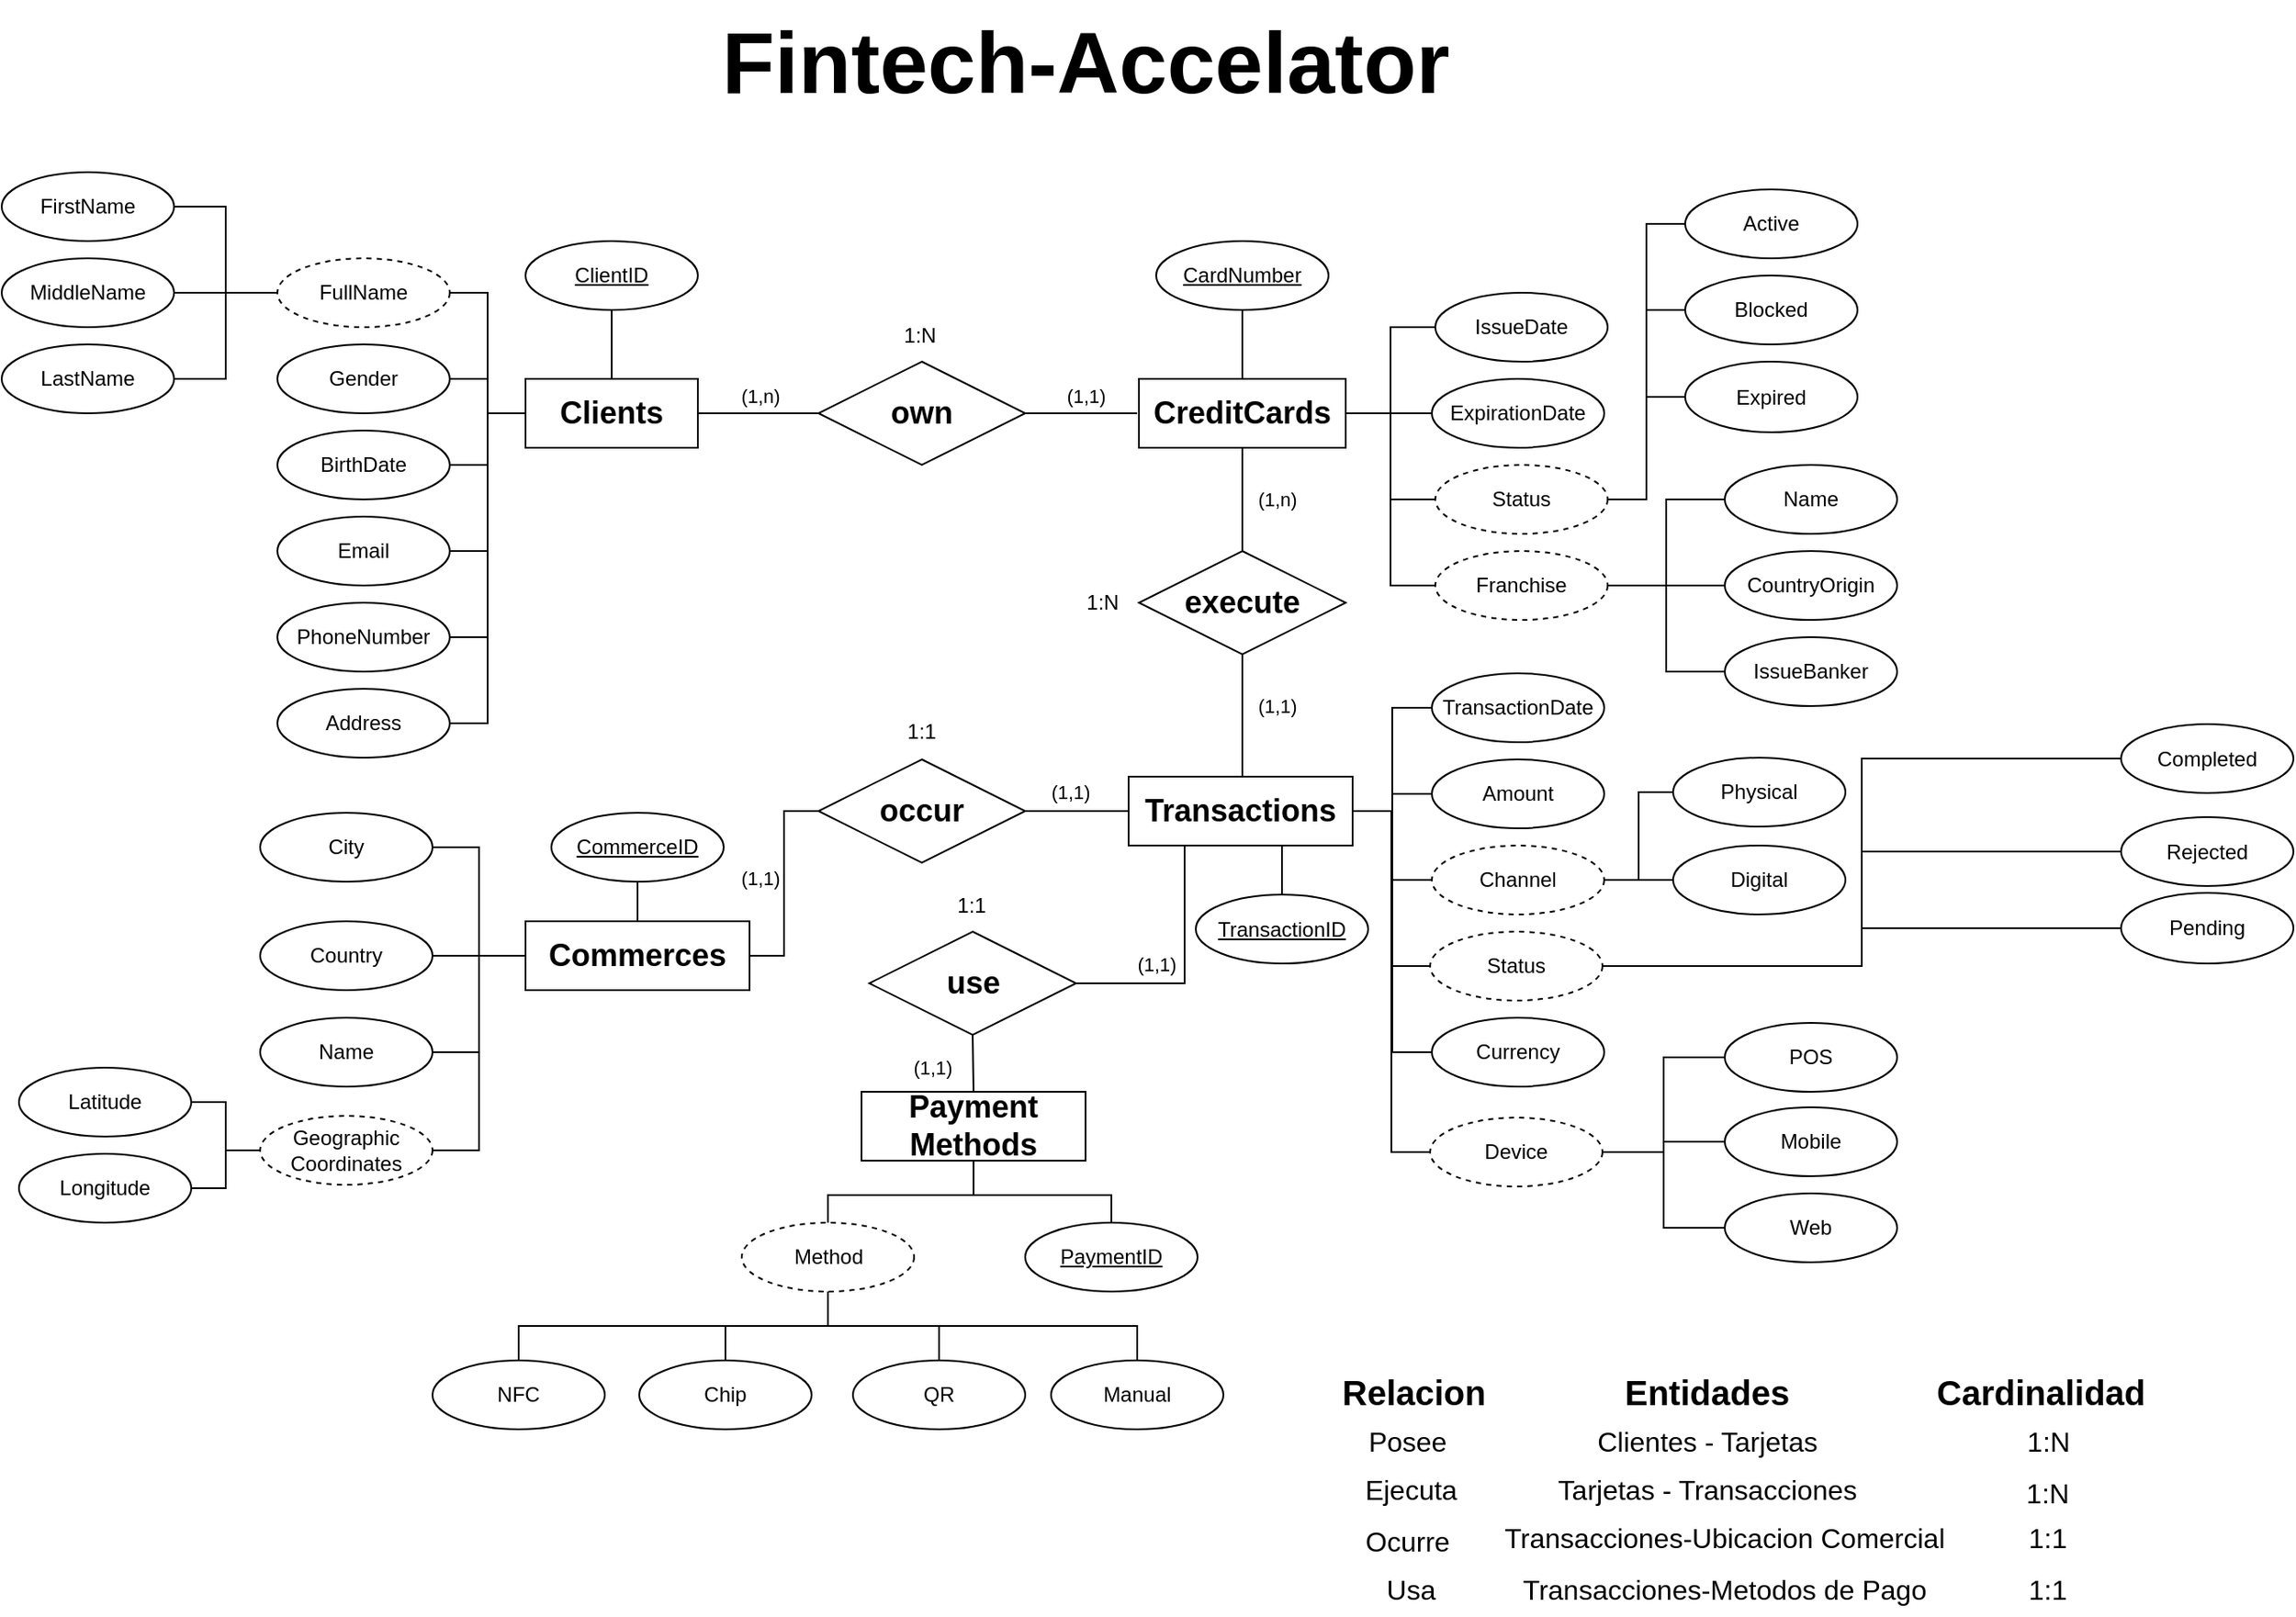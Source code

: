 <mxfile version="26.2.15">
  <diagram name="Página-1" id="PIsyezVlNaZuHYDN3TQV">
    <mxGraphModel dx="2722" dy="1169" grid="1" gridSize="10" guides="1" tooltips="1" connect="1" arrows="1" fold="1" page="1" pageScale="1" pageWidth="827" pageHeight="1169" math="0" shadow="0">
      <root>
        <mxCell id="0" />
        <mxCell id="1" parent="0" />
        <mxCell id="iDLEmhh5DwudkpEqz39t-2" style="edgeStyle=orthogonalEdgeStyle;rounded=0;orthogonalLoop=1;jettySize=auto;html=1;exitX=0;exitY=0.5;exitDx=0;exitDy=0;entryX=1;entryY=0.5;entryDx=0;entryDy=0;endArrow=none;startFill=0;" edge="1" parent="1" source="iDLEmhh5DwudkpEqz39t-1" target="iDLEmhh5DwudkpEqz39t-3">
          <mxGeometry relative="1" as="geometry">
            <mxPoint x="490" y="190" as="targetPoint" />
          </mxGeometry>
        </mxCell>
        <mxCell id="iDLEmhh5DwudkpEqz39t-13" style="edgeStyle=orthogonalEdgeStyle;rounded=0;orthogonalLoop=1;jettySize=auto;html=1;exitX=0;exitY=0.5;exitDx=0;exitDy=0;entryX=1;entryY=0.5;entryDx=0;entryDy=0;endArrow=none;startFill=0;" edge="1" parent="1" source="iDLEmhh5DwudkpEqz39t-1" target="iDLEmhh5DwudkpEqz39t-12">
          <mxGeometry relative="1" as="geometry" />
        </mxCell>
        <mxCell id="iDLEmhh5DwudkpEqz39t-16" style="edgeStyle=orthogonalEdgeStyle;rounded=0;orthogonalLoop=1;jettySize=auto;html=1;entryX=1;entryY=0.5;entryDx=0;entryDy=0;endArrow=none;startFill=0;" edge="1" parent="1" source="iDLEmhh5DwudkpEqz39t-1" target="iDLEmhh5DwudkpEqz39t-15">
          <mxGeometry relative="1" as="geometry" />
        </mxCell>
        <mxCell id="iDLEmhh5DwudkpEqz39t-19" style="edgeStyle=orthogonalEdgeStyle;rounded=0;orthogonalLoop=1;jettySize=auto;html=1;entryX=1;entryY=0.5;entryDx=0;entryDy=0;endArrow=none;startFill=0;" edge="1" parent="1" source="iDLEmhh5DwudkpEqz39t-1" target="iDLEmhh5DwudkpEqz39t-17">
          <mxGeometry relative="1" as="geometry" />
        </mxCell>
        <mxCell id="iDLEmhh5DwudkpEqz39t-20" style="edgeStyle=orthogonalEdgeStyle;rounded=0;orthogonalLoop=1;jettySize=auto;html=1;entryX=1;entryY=0.5;entryDx=0;entryDy=0;endArrow=none;startFill=0;" edge="1" parent="1" source="iDLEmhh5DwudkpEqz39t-1" target="iDLEmhh5DwudkpEqz39t-18">
          <mxGeometry relative="1" as="geometry" />
        </mxCell>
        <mxCell id="iDLEmhh5DwudkpEqz39t-22" style="edgeStyle=orthogonalEdgeStyle;rounded=0;orthogonalLoop=1;jettySize=auto;html=1;entryX=1;entryY=0.5;entryDx=0;entryDy=0;endArrow=none;startFill=0;" edge="1" parent="1" source="iDLEmhh5DwudkpEqz39t-1" target="iDLEmhh5DwudkpEqz39t-21">
          <mxGeometry relative="1" as="geometry" />
        </mxCell>
        <mxCell id="iDLEmhh5DwudkpEqz39t-26" style="edgeStyle=orthogonalEdgeStyle;rounded=0;orthogonalLoop=1;jettySize=auto;html=1;exitX=0.5;exitY=0;exitDx=0;exitDy=0;entryX=0.5;entryY=1;entryDx=0;entryDy=0;endArrow=none;startFill=0;" edge="1" parent="1" source="iDLEmhh5DwudkpEqz39t-1" target="iDLEmhh5DwudkpEqz39t-27">
          <mxGeometry relative="1" as="geometry">
            <mxPoint x="194" y="200" as="targetPoint" />
          </mxGeometry>
        </mxCell>
        <mxCell id="iDLEmhh5DwudkpEqz39t-126" value="(1,n)" style="edgeStyle=orthogonalEdgeStyle;rounded=0;orthogonalLoop=1;jettySize=auto;html=1;exitX=1;exitY=0.5;exitDx=0;exitDy=0;entryX=0;entryY=0.5;entryDx=0;entryDy=0;endArrow=none;startFill=0;" edge="1" parent="1" source="iDLEmhh5DwudkpEqz39t-1" target="iDLEmhh5DwudkpEqz39t-116">
          <mxGeometry x="0.025" y="10" relative="1" as="geometry">
            <mxPoint as="offset" />
          </mxGeometry>
        </mxCell>
        <mxCell id="iDLEmhh5DwudkpEqz39t-1" value="&lt;b&gt;&lt;font style=&quot;font-size: 18px;&quot;&gt;Clients&lt;/font&gt;&lt;/b&gt;" style="rounded=0;whiteSpace=wrap;html=1;" vertex="1" parent="1">
          <mxGeometry x="144" y="240" width="100" height="40" as="geometry" />
        </mxCell>
        <mxCell id="iDLEmhh5DwudkpEqz39t-4" style="edgeStyle=orthogonalEdgeStyle;rounded=0;orthogonalLoop=1;jettySize=auto;html=1;exitX=0;exitY=0.5;exitDx=0;exitDy=0;entryX=1;entryY=0.5;entryDx=0;entryDy=0;endArrow=none;startFill=0;" edge="1" parent="1" source="iDLEmhh5DwudkpEqz39t-3" target="iDLEmhh5DwudkpEqz39t-5">
          <mxGeometry relative="1" as="geometry">
            <mxPoint x="-30" y="130" as="targetPoint" />
          </mxGeometry>
        </mxCell>
        <mxCell id="iDLEmhh5DwudkpEqz39t-10" style="edgeStyle=orthogonalEdgeStyle;rounded=0;orthogonalLoop=1;jettySize=auto;html=1;entryX=1;entryY=0.5;entryDx=0;entryDy=0;endArrow=none;startFill=0;" edge="1" parent="1" source="iDLEmhh5DwudkpEqz39t-3" target="iDLEmhh5DwudkpEqz39t-6">
          <mxGeometry relative="1" as="geometry" />
        </mxCell>
        <mxCell id="iDLEmhh5DwudkpEqz39t-11" style="edgeStyle=orthogonalEdgeStyle;rounded=0;orthogonalLoop=1;jettySize=auto;html=1;entryX=1;entryY=0.5;entryDx=0;entryDy=0;endArrow=none;startFill=0;" edge="1" parent="1" source="iDLEmhh5DwudkpEqz39t-3" target="iDLEmhh5DwudkpEqz39t-7">
          <mxGeometry relative="1" as="geometry" />
        </mxCell>
        <mxCell id="iDLEmhh5DwudkpEqz39t-3" value="FullName" style="ellipse;whiteSpace=wrap;html=1;align=center;dashed=1;" vertex="1" parent="1">
          <mxGeometry y="170" width="100" height="40" as="geometry" />
        </mxCell>
        <mxCell id="iDLEmhh5DwudkpEqz39t-5" value="FirstName" style="ellipse;whiteSpace=wrap;html=1;align=center;" vertex="1" parent="1">
          <mxGeometry x="-160" y="120" width="100" height="40" as="geometry" />
        </mxCell>
        <mxCell id="iDLEmhh5DwudkpEqz39t-6" value="MiddleName" style="ellipse;whiteSpace=wrap;html=1;align=center;" vertex="1" parent="1">
          <mxGeometry x="-160" y="170" width="100" height="40" as="geometry" />
        </mxCell>
        <mxCell id="iDLEmhh5DwudkpEqz39t-7" value="LastName" style="ellipse;whiteSpace=wrap;html=1;align=center;" vertex="1" parent="1">
          <mxGeometry x="-160" y="220" width="100" height="40" as="geometry" />
        </mxCell>
        <mxCell id="iDLEmhh5DwudkpEqz39t-12" value="Gender" style="ellipse;whiteSpace=wrap;html=1;align=center;" vertex="1" parent="1">
          <mxGeometry y="220" width="100" height="40" as="geometry" />
        </mxCell>
        <mxCell id="iDLEmhh5DwudkpEqz39t-15" value="BirthDate" style="ellipse;whiteSpace=wrap;html=1;align=center;" vertex="1" parent="1">
          <mxGeometry y="270" width="100" height="40" as="geometry" />
        </mxCell>
        <mxCell id="iDLEmhh5DwudkpEqz39t-17" value="Email" style="ellipse;whiteSpace=wrap;html=1;align=center;" vertex="1" parent="1">
          <mxGeometry y="320" width="100" height="40" as="geometry" />
        </mxCell>
        <mxCell id="iDLEmhh5DwudkpEqz39t-18" value="PhoneNumber" style="ellipse;whiteSpace=wrap;html=1;align=center;" vertex="1" parent="1">
          <mxGeometry y="370" width="100" height="40" as="geometry" />
        </mxCell>
        <mxCell id="iDLEmhh5DwudkpEqz39t-21" value="Address" style="ellipse;whiteSpace=wrap;html=1;align=center;" vertex="1" parent="1">
          <mxGeometry y="420" width="100" height="40" as="geometry" />
        </mxCell>
        <mxCell id="iDLEmhh5DwudkpEqz39t-29" style="edgeStyle=orthogonalEdgeStyle;rounded=0;orthogonalLoop=1;jettySize=auto;html=1;entryX=0.5;entryY=1;entryDx=0;entryDy=0;endArrow=none;startFill=0;" edge="1" parent="1" source="iDLEmhh5DwudkpEqz39t-24" target="iDLEmhh5DwudkpEqz39t-28">
          <mxGeometry relative="1" as="geometry" />
        </mxCell>
        <mxCell id="iDLEmhh5DwudkpEqz39t-33" style="edgeStyle=orthogonalEdgeStyle;rounded=0;orthogonalLoop=1;jettySize=auto;html=1;entryX=0;entryY=0.5;entryDx=0;entryDy=0;endArrow=none;startFill=0;" edge="1" parent="1" source="iDLEmhh5DwudkpEqz39t-24" target="iDLEmhh5DwudkpEqz39t-30">
          <mxGeometry relative="1" as="geometry" />
        </mxCell>
        <mxCell id="iDLEmhh5DwudkpEqz39t-35" style="edgeStyle=orthogonalEdgeStyle;rounded=0;orthogonalLoop=1;jettySize=auto;html=1;endArrow=none;startFill=0;" edge="1" parent="1" source="iDLEmhh5DwudkpEqz39t-24">
          <mxGeometry relative="1" as="geometry">
            <mxPoint x="670" y="260" as="targetPoint" />
          </mxGeometry>
        </mxCell>
        <mxCell id="iDLEmhh5DwudkpEqz39t-36" style="edgeStyle=orthogonalEdgeStyle;rounded=0;orthogonalLoop=1;jettySize=auto;html=1;entryX=0;entryY=0.5;entryDx=0;entryDy=0;endArrow=none;startFill=0;" edge="1" parent="1" source="iDLEmhh5DwudkpEqz39t-24" target="iDLEmhh5DwudkpEqz39t-32">
          <mxGeometry relative="1" as="geometry" />
        </mxCell>
        <mxCell id="iDLEmhh5DwudkpEqz39t-39" style="edgeStyle=orthogonalEdgeStyle;rounded=0;orthogonalLoop=1;jettySize=auto;html=1;entryX=0;entryY=0.5;entryDx=0;entryDy=0;endArrow=none;startFill=0;" edge="1" parent="1" source="iDLEmhh5DwudkpEqz39t-24" target="iDLEmhh5DwudkpEqz39t-38">
          <mxGeometry relative="1" as="geometry" />
        </mxCell>
        <mxCell id="iDLEmhh5DwudkpEqz39t-124" value="(1,n)" style="edgeStyle=orthogonalEdgeStyle;rounded=0;orthogonalLoop=1;jettySize=auto;html=1;exitX=0.5;exitY=1;exitDx=0;exitDy=0;entryX=0.5;entryY=0;entryDx=0;entryDy=0;endArrow=none;startFill=0;" edge="1" parent="1" source="iDLEmhh5DwudkpEqz39t-24" target="iDLEmhh5DwudkpEqz39t-117">
          <mxGeometry y="20" relative="1" as="geometry">
            <mxPoint as="offset" />
          </mxGeometry>
        </mxCell>
        <mxCell id="iDLEmhh5DwudkpEqz39t-24" value="&lt;span style=&quot;font-size: 18px;&quot;&gt;&lt;b&gt;CreditCards&lt;/b&gt;&lt;/span&gt;" style="rounded=0;whiteSpace=wrap;html=1;" vertex="1" parent="1">
          <mxGeometry x="500" y="240" width="120" height="40" as="geometry" />
        </mxCell>
        <mxCell id="iDLEmhh5DwudkpEqz39t-27" value="ClientID" style="ellipse;whiteSpace=wrap;html=1;align=center;fontStyle=4;" vertex="1" parent="1">
          <mxGeometry x="144" y="160" width="100" height="40" as="geometry" />
        </mxCell>
        <mxCell id="iDLEmhh5DwudkpEqz39t-28" value="CardNumber" style="ellipse;whiteSpace=wrap;html=1;align=center;fontStyle=4;" vertex="1" parent="1">
          <mxGeometry x="510" y="160" width="100" height="40" as="geometry" />
        </mxCell>
        <mxCell id="iDLEmhh5DwudkpEqz39t-30" value="IssueDate" style="ellipse;whiteSpace=wrap;html=1;align=center;" vertex="1" parent="1">
          <mxGeometry x="672" y="190" width="100" height="40" as="geometry" />
        </mxCell>
        <mxCell id="iDLEmhh5DwudkpEqz39t-31" value="ExpirationDate" style="ellipse;whiteSpace=wrap;html=1;align=center;" vertex="1" parent="1">
          <mxGeometry x="670" y="240" width="100" height="40" as="geometry" />
        </mxCell>
        <mxCell id="iDLEmhh5DwudkpEqz39t-84" style="edgeStyle=orthogonalEdgeStyle;rounded=0;orthogonalLoop=1;jettySize=auto;html=1;exitX=1;exitY=0.5;exitDx=0;exitDy=0;entryX=0;entryY=0.5;entryDx=0;entryDy=0;endArrow=none;startFill=0;" edge="1" parent="1" source="iDLEmhh5DwudkpEqz39t-32" target="iDLEmhh5DwudkpEqz39t-83">
          <mxGeometry relative="1" as="geometry" />
        </mxCell>
        <mxCell id="iDLEmhh5DwudkpEqz39t-85" style="edgeStyle=orthogonalEdgeStyle;rounded=0;orthogonalLoop=1;jettySize=auto;html=1;exitX=1;exitY=0.5;exitDx=0;exitDy=0;entryX=0;entryY=0.5;entryDx=0;entryDy=0;endArrow=none;startFill=0;" edge="1" parent="1" source="iDLEmhh5DwudkpEqz39t-32" target="iDLEmhh5DwudkpEqz39t-82">
          <mxGeometry relative="1" as="geometry" />
        </mxCell>
        <mxCell id="iDLEmhh5DwudkpEqz39t-86" style="edgeStyle=orthogonalEdgeStyle;rounded=0;orthogonalLoop=1;jettySize=auto;html=1;exitX=1;exitY=0.5;exitDx=0;exitDy=0;entryX=0;entryY=0.5;entryDx=0;entryDy=0;endArrow=none;startFill=0;" edge="1" parent="1" source="iDLEmhh5DwudkpEqz39t-32" target="iDLEmhh5DwudkpEqz39t-81">
          <mxGeometry relative="1" as="geometry" />
        </mxCell>
        <mxCell id="iDLEmhh5DwudkpEqz39t-32" value="Status" style="ellipse;whiteSpace=wrap;html=1;align=center;dashed=1;strokeColor=default;verticalAlign=middle;fontFamily=Helvetica;fontSize=12;fontColor=default;fillColor=default;" vertex="1" parent="1">
          <mxGeometry x="672" y="290" width="100" height="40" as="geometry" />
        </mxCell>
        <mxCell id="iDLEmhh5DwudkpEqz39t-43" style="edgeStyle=orthogonalEdgeStyle;rounded=0;orthogonalLoop=1;jettySize=auto;html=1;entryX=0;entryY=0.5;entryDx=0;entryDy=0;endArrow=none;startFill=0;" edge="1" parent="1" source="iDLEmhh5DwudkpEqz39t-38" target="iDLEmhh5DwudkpEqz39t-40">
          <mxGeometry relative="1" as="geometry" />
        </mxCell>
        <mxCell id="iDLEmhh5DwudkpEqz39t-44" style="edgeStyle=orthogonalEdgeStyle;rounded=0;orthogonalLoop=1;jettySize=auto;html=1;exitX=1;exitY=0.5;exitDx=0;exitDy=0;entryX=0;entryY=0.5;entryDx=0;entryDy=0;endArrow=none;startFill=0;" edge="1" parent="1" source="iDLEmhh5DwudkpEqz39t-38" target="iDLEmhh5DwudkpEqz39t-41">
          <mxGeometry relative="1" as="geometry" />
        </mxCell>
        <mxCell id="iDLEmhh5DwudkpEqz39t-45" style="edgeStyle=orthogonalEdgeStyle;rounded=0;orthogonalLoop=1;jettySize=auto;html=1;exitX=1;exitY=0.5;exitDx=0;exitDy=0;entryX=0;entryY=0.5;entryDx=0;entryDy=0;endArrow=none;startFill=0;" edge="1" parent="1" source="iDLEmhh5DwudkpEqz39t-38" target="iDLEmhh5DwudkpEqz39t-42">
          <mxGeometry relative="1" as="geometry" />
        </mxCell>
        <mxCell id="iDLEmhh5DwudkpEqz39t-38" value="Franchise" style="ellipse;whiteSpace=wrap;html=1;align=center;dashed=1;" vertex="1" parent="1">
          <mxGeometry x="672" y="340" width="100" height="40" as="geometry" />
        </mxCell>
        <mxCell id="iDLEmhh5DwudkpEqz39t-40" value="Name" style="ellipse;whiteSpace=wrap;html=1;align=center;" vertex="1" parent="1">
          <mxGeometry x="840" y="290" width="100" height="40" as="geometry" />
        </mxCell>
        <mxCell id="iDLEmhh5DwudkpEqz39t-41" value="CountryOrigin" style="ellipse;whiteSpace=wrap;html=1;align=center;" vertex="1" parent="1">
          <mxGeometry x="840" y="340" width="100" height="40" as="geometry" />
        </mxCell>
        <mxCell id="iDLEmhh5DwudkpEqz39t-42" value="IssueBanker" style="ellipse;whiteSpace=wrap;html=1;align=center;" vertex="1" parent="1">
          <mxGeometry x="840" y="390" width="100" height="40" as="geometry" />
        </mxCell>
        <mxCell id="iDLEmhh5DwudkpEqz39t-54" style="edgeStyle=orthogonalEdgeStyle;rounded=0;orthogonalLoop=1;jettySize=auto;html=1;exitX=1;exitY=0.5;exitDx=0;exitDy=0;entryX=0;entryY=0.5;entryDx=0;entryDy=0;endArrow=none;startFill=0;" edge="1" parent="1" source="iDLEmhh5DwudkpEqz39t-46" target="iDLEmhh5DwudkpEqz39t-48">
          <mxGeometry relative="1" as="geometry" />
        </mxCell>
        <mxCell id="iDLEmhh5DwudkpEqz39t-55" style="edgeStyle=orthogonalEdgeStyle;rounded=0;orthogonalLoop=1;jettySize=auto;html=1;exitX=1;exitY=0.5;exitDx=0;exitDy=0;entryX=0;entryY=0.5;entryDx=0;entryDy=0;endArrow=none;startFill=0;" edge="1" parent="1" source="iDLEmhh5DwudkpEqz39t-46" target="iDLEmhh5DwudkpEqz39t-47">
          <mxGeometry relative="1" as="geometry" />
        </mxCell>
        <mxCell id="iDLEmhh5DwudkpEqz39t-56" style="edgeStyle=orthogonalEdgeStyle;rounded=0;orthogonalLoop=1;jettySize=auto;html=1;exitX=1;exitY=0.5;exitDx=0;exitDy=0;entryX=0;entryY=0.5;entryDx=0;entryDy=0;endArrow=none;startFill=0;" edge="1" parent="1" source="iDLEmhh5DwudkpEqz39t-46" target="iDLEmhh5DwudkpEqz39t-50">
          <mxGeometry relative="1" as="geometry" />
        </mxCell>
        <mxCell id="iDLEmhh5DwudkpEqz39t-57" style="edgeStyle=orthogonalEdgeStyle;rounded=0;orthogonalLoop=1;jettySize=auto;html=1;exitX=1;exitY=0.5;exitDx=0;exitDy=0;entryX=0;entryY=0.5;entryDx=0;entryDy=0;endArrow=none;startFill=0;" edge="1" parent="1" source="iDLEmhh5DwudkpEqz39t-46" target="iDLEmhh5DwudkpEqz39t-51">
          <mxGeometry relative="1" as="geometry" />
        </mxCell>
        <mxCell id="iDLEmhh5DwudkpEqz39t-58" style="edgeStyle=orthogonalEdgeStyle;rounded=0;orthogonalLoop=1;jettySize=auto;html=1;exitX=1;exitY=0.5;exitDx=0;exitDy=0;entryX=0;entryY=0.5;entryDx=0;entryDy=0;endArrow=none;startFill=0;" edge="1" parent="1" source="iDLEmhh5DwudkpEqz39t-46" target="iDLEmhh5DwudkpEqz39t-52">
          <mxGeometry relative="1" as="geometry" />
        </mxCell>
        <mxCell id="iDLEmhh5DwudkpEqz39t-59" style="edgeStyle=orthogonalEdgeStyle;rounded=0;orthogonalLoop=1;jettySize=auto;html=1;exitX=1;exitY=0.5;exitDx=0;exitDy=0;entryX=0;entryY=0.5;entryDx=0;entryDy=0;endArrow=none;startFill=0;" edge="1" parent="1" source="iDLEmhh5DwudkpEqz39t-46" target="iDLEmhh5DwudkpEqz39t-63">
          <mxGeometry relative="1" as="geometry">
            <mxPoint x="670.0" y="681" as="targetPoint" />
          </mxGeometry>
        </mxCell>
        <mxCell id="iDLEmhh5DwudkpEqz39t-61" style="edgeStyle=orthogonalEdgeStyle;rounded=0;orthogonalLoop=1;jettySize=auto;html=1;exitX=0.5;exitY=1;exitDx=0;exitDy=0;entryX=0.5;entryY=0;entryDx=0;entryDy=0;endArrow=none;startFill=0;" edge="1" parent="1" source="iDLEmhh5DwudkpEqz39t-46" target="iDLEmhh5DwudkpEqz39t-60">
          <mxGeometry relative="1" as="geometry" />
        </mxCell>
        <mxCell id="iDLEmhh5DwudkpEqz39t-120" value="(1,1)" style="edgeStyle=orthogonalEdgeStyle;rounded=0;orthogonalLoop=1;jettySize=auto;html=1;exitX=0;exitY=0.5;exitDx=0;exitDy=0;entryX=1;entryY=0.5;entryDx=0;entryDy=0;endArrow=none;startFill=0;" edge="1" parent="1" source="iDLEmhh5DwudkpEqz39t-46" target="iDLEmhh5DwudkpEqz39t-118">
          <mxGeometry x="0.133" y="-11" relative="1" as="geometry">
            <mxPoint as="offset" />
          </mxGeometry>
        </mxCell>
        <mxCell id="iDLEmhh5DwudkpEqz39t-122" value="(1,1)" style="edgeStyle=orthogonalEdgeStyle;rounded=0;orthogonalLoop=1;jettySize=auto;html=1;exitX=0.25;exitY=1;exitDx=0;exitDy=0;entryX=1;entryY=0.5;entryDx=0;entryDy=0;endArrow=none;startFill=0;" edge="1" parent="1" source="iDLEmhh5DwudkpEqz39t-46" target="iDLEmhh5DwudkpEqz39t-119">
          <mxGeometry x="0.35" y="-11" relative="1" as="geometry">
            <mxPoint as="offset" />
          </mxGeometry>
        </mxCell>
        <mxCell id="iDLEmhh5DwudkpEqz39t-46" value="&lt;b&gt;&lt;font style=&quot;font-size: 18px;&quot;&gt;Transactions&lt;/font&gt;&lt;/b&gt;" style="rounded=0;whiteSpace=wrap;html=1;" vertex="1" parent="1">
          <mxGeometry x="494" y="471" width="130" height="40" as="geometry" />
        </mxCell>
        <mxCell id="iDLEmhh5DwudkpEqz39t-47" value="Amount" style="ellipse;whiteSpace=wrap;html=1;align=center;" vertex="1" parent="1">
          <mxGeometry x="670" y="461" width="100" height="40" as="geometry" />
        </mxCell>
        <mxCell id="iDLEmhh5DwudkpEqz39t-48" value="TransactionDate" style="ellipse;whiteSpace=wrap;html=1;align=center;" vertex="1" parent="1">
          <mxGeometry x="670" y="411" width="100" height="40" as="geometry" />
        </mxCell>
        <mxCell id="iDLEmhh5DwudkpEqz39t-79" style="edgeStyle=orthogonalEdgeStyle;rounded=0;orthogonalLoop=1;jettySize=auto;html=1;exitX=1;exitY=0.5;exitDx=0;exitDy=0;entryX=0;entryY=0.5;entryDx=0;entryDy=0;endArrow=none;startFill=0;" edge="1" parent="1" source="iDLEmhh5DwudkpEqz39t-50" target="iDLEmhh5DwudkpEqz39t-78">
          <mxGeometry relative="1" as="geometry" />
        </mxCell>
        <mxCell id="iDLEmhh5DwudkpEqz39t-80" style="edgeStyle=orthogonalEdgeStyle;rounded=0;orthogonalLoop=1;jettySize=auto;html=1;exitX=1;exitY=0.5;exitDx=0;exitDy=0;entryX=0;entryY=0.5;entryDx=0;entryDy=0;endArrow=none;startFill=0;" edge="1" parent="1" source="iDLEmhh5DwudkpEqz39t-50" target="iDLEmhh5DwudkpEqz39t-77">
          <mxGeometry relative="1" as="geometry" />
        </mxCell>
        <mxCell id="iDLEmhh5DwudkpEqz39t-50" value="Channel" style="ellipse;whiteSpace=wrap;html=1;align=center;dashed=1;strokeColor=default;verticalAlign=middle;fontFamily=Helvetica;fontSize=12;fontColor=default;fillColor=default;" vertex="1" parent="1">
          <mxGeometry x="670" y="511" width="100" height="40" as="geometry" />
        </mxCell>
        <mxCell id="iDLEmhh5DwudkpEqz39t-74" style="edgeStyle=orthogonalEdgeStyle;rounded=0;orthogonalLoop=1;jettySize=auto;html=1;exitX=1;exitY=0.5;exitDx=0;exitDy=0;entryX=0;entryY=0.5;entryDx=0;entryDy=0;endArrow=none;startFill=0;" edge="1" parent="1" source="iDLEmhh5DwudkpEqz39t-51" target="iDLEmhh5DwudkpEqz39t-71">
          <mxGeometry relative="1" as="geometry" />
        </mxCell>
        <mxCell id="iDLEmhh5DwudkpEqz39t-75" style="edgeStyle=orthogonalEdgeStyle;rounded=0;orthogonalLoop=1;jettySize=auto;html=1;exitX=1;exitY=0.5;exitDx=0;exitDy=0;entryX=0;entryY=0.5;entryDx=0;entryDy=0;endArrow=none;startFill=0;" edge="1" parent="1" source="iDLEmhh5DwudkpEqz39t-51" target="iDLEmhh5DwudkpEqz39t-72">
          <mxGeometry relative="1" as="geometry" />
        </mxCell>
        <mxCell id="iDLEmhh5DwudkpEqz39t-76" style="edgeStyle=orthogonalEdgeStyle;rounded=0;orthogonalLoop=1;jettySize=auto;html=1;exitX=1;exitY=0.5;exitDx=0;exitDy=0;entryX=0;entryY=0.5;entryDx=0;entryDy=0;endArrow=none;startFill=0;" edge="1" parent="1" source="iDLEmhh5DwudkpEqz39t-51" target="iDLEmhh5DwudkpEqz39t-73">
          <mxGeometry relative="1" as="geometry" />
        </mxCell>
        <mxCell id="iDLEmhh5DwudkpEqz39t-51" value="Status" style="ellipse;whiteSpace=wrap;html=1;align=center;dashed=1;strokeColor=default;verticalAlign=middle;fontFamily=Helvetica;fontSize=12;fontColor=default;fillColor=default;" vertex="1" parent="1">
          <mxGeometry x="669" y="561" width="100" height="40" as="geometry" />
        </mxCell>
        <mxCell id="iDLEmhh5DwudkpEqz39t-52" value="Currency" style="ellipse;whiteSpace=wrap;html=1;align=center;" vertex="1" parent="1">
          <mxGeometry x="670" y="611" width="100" height="40" as="geometry" />
        </mxCell>
        <mxCell id="iDLEmhh5DwudkpEqz39t-60" value="TransactionID" style="ellipse;whiteSpace=wrap;html=1;align=center;fontStyle=4;" vertex="1" parent="1">
          <mxGeometry x="533" y="539.5" width="100" height="40" as="geometry" />
        </mxCell>
        <mxCell id="iDLEmhh5DwudkpEqz39t-91" style="edgeStyle=orthogonalEdgeStyle;rounded=0;orthogonalLoop=1;jettySize=auto;html=1;exitX=0.5;exitY=0;exitDx=0;exitDy=0;entryX=0.5;entryY=1;entryDx=0;entryDy=0;endArrow=none;startFill=0;" edge="1" parent="1" source="iDLEmhh5DwudkpEqz39t-62" target="iDLEmhh5DwudkpEqz39t-90">
          <mxGeometry relative="1" as="geometry" />
        </mxCell>
        <mxCell id="iDLEmhh5DwudkpEqz39t-93" style="edgeStyle=orthogonalEdgeStyle;rounded=0;orthogonalLoop=1;jettySize=auto;html=1;exitX=0;exitY=0.5;exitDx=0;exitDy=0;entryX=1;entryY=0.5;entryDx=0;entryDy=0;endArrow=none;startFill=0;" edge="1" parent="1" source="iDLEmhh5DwudkpEqz39t-62" target="iDLEmhh5DwudkpEqz39t-87">
          <mxGeometry relative="1" as="geometry" />
        </mxCell>
        <mxCell id="iDLEmhh5DwudkpEqz39t-94" style="edgeStyle=orthogonalEdgeStyle;rounded=0;orthogonalLoop=1;jettySize=auto;html=1;exitX=0;exitY=0.5;exitDx=0;exitDy=0;entryX=1;entryY=0.5;entryDx=0;entryDy=0;endArrow=none;startFill=0;" edge="1" parent="1" source="iDLEmhh5DwudkpEqz39t-62" target="iDLEmhh5DwudkpEqz39t-88">
          <mxGeometry relative="1" as="geometry" />
        </mxCell>
        <mxCell id="iDLEmhh5DwudkpEqz39t-95" style="edgeStyle=orthogonalEdgeStyle;rounded=0;orthogonalLoop=1;jettySize=auto;html=1;exitX=0;exitY=0.5;exitDx=0;exitDy=0;entryX=1;entryY=0.5;entryDx=0;entryDy=0;endArrow=none;startFill=0;" edge="1" parent="1" source="iDLEmhh5DwudkpEqz39t-62" target="iDLEmhh5DwudkpEqz39t-89">
          <mxGeometry relative="1" as="geometry" />
        </mxCell>
        <mxCell id="iDLEmhh5DwudkpEqz39t-96" style="edgeStyle=orthogonalEdgeStyle;rounded=0;orthogonalLoop=1;jettySize=auto;html=1;exitX=0;exitY=0.5;exitDx=0;exitDy=0;entryX=1;entryY=0.5;entryDx=0;entryDy=0;endArrow=none;startFill=0;" edge="1" parent="1" source="iDLEmhh5DwudkpEqz39t-62" target="iDLEmhh5DwudkpEqz39t-92">
          <mxGeometry relative="1" as="geometry" />
        </mxCell>
        <mxCell id="iDLEmhh5DwudkpEqz39t-62" value="&lt;b&gt;&lt;font style=&quot;font-size: 18px;&quot;&gt;Commerces&lt;/font&gt;&lt;/b&gt;" style="rounded=0;whiteSpace=wrap;html=1;" vertex="1" parent="1">
          <mxGeometry x="144" y="555" width="130" height="40" as="geometry" />
        </mxCell>
        <mxCell id="iDLEmhh5DwudkpEqz39t-68" style="edgeStyle=orthogonalEdgeStyle;rounded=0;orthogonalLoop=1;jettySize=auto;html=1;entryX=0;entryY=0.5;entryDx=0;entryDy=0;endArrow=none;startFill=0;" edge="1" parent="1" source="iDLEmhh5DwudkpEqz39t-63" target="iDLEmhh5DwudkpEqz39t-65">
          <mxGeometry relative="1" as="geometry" />
        </mxCell>
        <mxCell id="iDLEmhh5DwudkpEqz39t-69" style="edgeStyle=orthogonalEdgeStyle;rounded=0;orthogonalLoop=1;jettySize=auto;html=1;entryX=0;entryY=0.5;entryDx=0;entryDy=0;endArrow=none;startFill=0;" edge="1" parent="1" source="iDLEmhh5DwudkpEqz39t-63" target="iDLEmhh5DwudkpEqz39t-66">
          <mxGeometry relative="1" as="geometry" />
        </mxCell>
        <mxCell id="iDLEmhh5DwudkpEqz39t-70" style="edgeStyle=orthogonalEdgeStyle;rounded=0;orthogonalLoop=1;jettySize=auto;html=1;exitX=1;exitY=0.5;exitDx=0;exitDy=0;entryX=0;entryY=0.5;entryDx=0;entryDy=0;endArrow=none;startFill=0;" edge="1" parent="1" source="iDLEmhh5DwudkpEqz39t-63" target="iDLEmhh5DwudkpEqz39t-67">
          <mxGeometry relative="1" as="geometry" />
        </mxCell>
        <mxCell id="iDLEmhh5DwudkpEqz39t-63" value="Device" style="ellipse;whiteSpace=wrap;html=1;align=center;dashed=1;" vertex="1" parent="1">
          <mxGeometry x="669" y="669" width="100" height="40" as="geometry" />
        </mxCell>
        <mxCell id="iDLEmhh5DwudkpEqz39t-65" value="POS" style="ellipse;whiteSpace=wrap;html=1;align=center;" vertex="1" parent="1">
          <mxGeometry x="840" y="614" width="100" height="40" as="geometry" />
        </mxCell>
        <mxCell id="iDLEmhh5DwudkpEqz39t-66" value="Mobile" style="ellipse;whiteSpace=wrap;html=1;align=center;" vertex="1" parent="1">
          <mxGeometry x="840" y="663" width="100" height="40" as="geometry" />
        </mxCell>
        <mxCell id="iDLEmhh5DwudkpEqz39t-67" value="Web" style="ellipse;whiteSpace=wrap;html=1;align=center;" vertex="1" parent="1">
          <mxGeometry x="840" y="713" width="100" height="40" as="geometry" />
        </mxCell>
        <mxCell id="iDLEmhh5DwudkpEqz39t-71" value="Completed" style="ellipse;whiteSpace=wrap;html=1;align=center;" vertex="1" parent="1">
          <mxGeometry x="1070" y="440.5" width="100" height="40" as="geometry" />
        </mxCell>
        <mxCell id="iDLEmhh5DwudkpEqz39t-72" value="Rejected" style="ellipse;whiteSpace=wrap;html=1;align=center;" vertex="1" parent="1">
          <mxGeometry x="1070" y="494.5" width="100" height="40" as="geometry" />
        </mxCell>
        <mxCell id="iDLEmhh5DwudkpEqz39t-73" value="Pending" style="ellipse;whiteSpace=wrap;html=1;align=center;" vertex="1" parent="1">
          <mxGeometry x="1070" y="538.5" width="100" height="41" as="geometry" />
        </mxCell>
        <mxCell id="iDLEmhh5DwudkpEqz39t-77" value="Physical" style="ellipse;whiteSpace=wrap;html=1;align=center;" vertex="1" parent="1">
          <mxGeometry x="810" y="460" width="100" height="40" as="geometry" />
        </mxCell>
        <mxCell id="iDLEmhh5DwudkpEqz39t-78" value="Digital" style="ellipse;whiteSpace=wrap;html=1;align=center;" vertex="1" parent="1">
          <mxGeometry x="810" y="511" width="100" height="40" as="geometry" />
        </mxCell>
        <mxCell id="iDLEmhh5DwudkpEqz39t-81" value="Active" style="ellipse;whiteSpace=wrap;html=1;align=center;" vertex="1" parent="1">
          <mxGeometry x="817" y="130" width="100" height="40" as="geometry" />
        </mxCell>
        <mxCell id="iDLEmhh5DwudkpEqz39t-82" value="Blocked" style="ellipse;whiteSpace=wrap;html=1;align=center;" vertex="1" parent="1">
          <mxGeometry x="817" y="180" width="100" height="40" as="geometry" />
        </mxCell>
        <mxCell id="iDLEmhh5DwudkpEqz39t-83" value="Expired" style="ellipse;whiteSpace=wrap;html=1;align=center;" vertex="1" parent="1">
          <mxGeometry x="817" y="230" width="100" height="41" as="geometry" />
        </mxCell>
        <mxCell id="iDLEmhh5DwudkpEqz39t-87" value="City" style="ellipse;whiteSpace=wrap;html=1;align=center;" vertex="1" parent="1">
          <mxGeometry x="-10" y="492" width="100" height="40" as="geometry" />
        </mxCell>
        <mxCell id="iDLEmhh5DwudkpEqz39t-88" value="Country" style="ellipse;whiteSpace=wrap;html=1;align=center;" vertex="1" parent="1">
          <mxGeometry x="-10" y="555" width="100" height="40" as="geometry" />
        </mxCell>
        <mxCell id="iDLEmhh5DwudkpEqz39t-89" value="Name" style="ellipse;whiteSpace=wrap;html=1;align=center;" vertex="1" parent="1">
          <mxGeometry x="-10" y="611" width="100" height="40" as="geometry" />
        </mxCell>
        <mxCell id="iDLEmhh5DwudkpEqz39t-90" value="CommerceID" style="ellipse;whiteSpace=wrap;html=1;align=center;fontStyle=4;" vertex="1" parent="1">
          <mxGeometry x="159" y="492" width="100" height="40" as="geometry" />
        </mxCell>
        <mxCell id="iDLEmhh5DwudkpEqz39t-99" style="edgeStyle=orthogonalEdgeStyle;rounded=0;orthogonalLoop=1;jettySize=auto;html=1;exitX=0;exitY=0.5;exitDx=0;exitDy=0;entryX=1;entryY=0.5;entryDx=0;entryDy=0;endArrow=none;startFill=0;" edge="1" parent="1" source="iDLEmhh5DwudkpEqz39t-92" target="iDLEmhh5DwudkpEqz39t-97">
          <mxGeometry relative="1" as="geometry" />
        </mxCell>
        <mxCell id="iDLEmhh5DwudkpEqz39t-100" style="edgeStyle=orthogonalEdgeStyle;rounded=0;orthogonalLoop=1;jettySize=auto;html=1;exitX=0;exitY=0.5;exitDx=0;exitDy=0;entryX=1;entryY=0.5;entryDx=0;entryDy=0;endArrow=none;startFill=0;" edge="1" parent="1" source="iDLEmhh5DwudkpEqz39t-92" target="iDLEmhh5DwudkpEqz39t-98">
          <mxGeometry relative="1" as="geometry" />
        </mxCell>
        <mxCell id="iDLEmhh5DwudkpEqz39t-92" value="Geographic Coordinates" style="ellipse;whiteSpace=wrap;html=1;align=center;dashed=1;" vertex="1" parent="1">
          <mxGeometry x="-10" y="668" width="100" height="40" as="geometry" />
        </mxCell>
        <mxCell id="iDLEmhh5DwudkpEqz39t-97" value="Latitude" style="ellipse;whiteSpace=wrap;html=1;align=center;" vertex="1" parent="1">
          <mxGeometry x="-150" y="640" width="100" height="40" as="geometry" />
        </mxCell>
        <mxCell id="iDLEmhh5DwudkpEqz39t-98" value="Longitude" style="ellipse;whiteSpace=wrap;html=1;align=center;" vertex="1" parent="1">
          <mxGeometry x="-150" y="690" width="100" height="40" as="geometry" />
        </mxCell>
        <mxCell id="iDLEmhh5DwudkpEqz39t-114" style="edgeStyle=orthogonalEdgeStyle;rounded=0;orthogonalLoop=1;jettySize=auto;html=1;exitX=0.5;exitY=1;exitDx=0;exitDy=0;entryX=0.5;entryY=0;entryDx=0;entryDy=0;endArrow=none;startFill=0;" edge="1" parent="1" source="iDLEmhh5DwudkpEqz39t-101" target="iDLEmhh5DwudkpEqz39t-104">
          <mxGeometry relative="1" as="geometry" />
        </mxCell>
        <mxCell id="iDLEmhh5DwudkpEqz39t-115" style="edgeStyle=orthogonalEdgeStyle;rounded=0;orthogonalLoop=1;jettySize=auto;html=1;exitX=0.5;exitY=1;exitDx=0;exitDy=0;entryX=0.5;entryY=0;entryDx=0;entryDy=0;endArrow=none;startFill=0;" edge="1" parent="1" source="iDLEmhh5DwudkpEqz39t-101" target="iDLEmhh5DwudkpEqz39t-102">
          <mxGeometry relative="1" as="geometry" />
        </mxCell>
        <mxCell id="iDLEmhh5DwudkpEqz39t-101" value="&lt;span style=&quot;font-size: 18px;&quot;&gt;&lt;b&gt;Payment&lt;/b&gt;&lt;/span&gt;&lt;div&gt;&lt;span style=&quot;font-size: 18px;&quot;&gt;&lt;b&gt;Methods&lt;/b&gt;&lt;/span&gt;&lt;/div&gt;" style="rounded=0;whiteSpace=wrap;html=1;" vertex="1" parent="1">
          <mxGeometry x="339" y="654" width="130" height="40" as="geometry" />
        </mxCell>
        <mxCell id="iDLEmhh5DwudkpEqz39t-102" value="PaymentID" style="ellipse;whiteSpace=wrap;html=1;align=center;fontStyle=4;" vertex="1" parent="1">
          <mxGeometry x="434" y="730" width="100" height="40" as="geometry" />
        </mxCell>
        <mxCell id="iDLEmhh5DwudkpEqz39t-110" style="edgeStyle=orthogonalEdgeStyle;rounded=0;orthogonalLoop=1;jettySize=auto;html=1;exitX=0.5;exitY=1;exitDx=0;exitDy=0;entryX=0.5;entryY=0;entryDx=0;entryDy=0;endArrow=none;startFill=0;" edge="1" parent="1" source="iDLEmhh5DwudkpEqz39t-104" target="iDLEmhh5DwudkpEqz39t-106">
          <mxGeometry relative="1" as="geometry" />
        </mxCell>
        <mxCell id="iDLEmhh5DwudkpEqz39t-111" style="edgeStyle=orthogonalEdgeStyle;rounded=0;orthogonalLoop=1;jettySize=auto;html=1;exitX=0.5;exitY=1;exitDx=0;exitDy=0;entryX=0.5;entryY=0;entryDx=0;entryDy=0;endArrow=none;startFill=0;" edge="1" parent="1" source="iDLEmhh5DwudkpEqz39t-104" target="iDLEmhh5DwudkpEqz39t-105">
          <mxGeometry relative="1" as="geometry" />
        </mxCell>
        <mxCell id="iDLEmhh5DwudkpEqz39t-112" style="edgeStyle=orthogonalEdgeStyle;rounded=0;orthogonalLoop=1;jettySize=auto;html=1;exitX=0.5;exitY=1;exitDx=0;exitDy=0;entryX=0.5;entryY=0;entryDx=0;entryDy=0;endArrow=none;startFill=0;" edge="1" parent="1" source="iDLEmhh5DwudkpEqz39t-104" target="iDLEmhh5DwudkpEqz39t-107">
          <mxGeometry relative="1" as="geometry" />
        </mxCell>
        <mxCell id="iDLEmhh5DwudkpEqz39t-113" style="edgeStyle=orthogonalEdgeStyle;rounded=0;orthogonalLoop=1;jettySize=auto;html=1;exitX=0.5;exitY=1;exitDx=0;exitDy=0;entryX=0.5;entryY=0;entryDx=0;entryDy=0;endArrow=none;startFill=0;" edge="1" parent="1" source="iDLEmhh5DwudkpEqz39t-104" target="iDLEmhh5DwudkpEqz39t-108">
          <mxGeometry relative="1" as="geometry" />
        </mxCell>
        <mxCell id="iDLEmhh5DwudkpEqz39t-104" value="Method" style="ellipse;whiteSpace=wrap;html=1;align=center;dashed=1;" vertex="1" parent="1">
          <mxGeometry x="269.5" y="730" width="100" height="40" as="geometry" />
        </mxCell>
        <mxCell id="iDLEmhh5DwudkpEqz39t-105" value="NFC" style="ellipse;whiteSpace=wrap;html=1;align=center;" vertex="1" parent="1">
          <mxGeometry x="90" y="810" width="100" height="40" as="geometry" />
        </mxCell>
        <mxCell id="iDLEmhh5DwudkpEqz39t-106" value="Chip" style="ellipse;whiteSpace=wrap;html=1;align=center;" vertex="1" parent="1">
          <mxGeometry x="210" y="810" width="100" height="40" as="geometry" />
        </mxCell>
        <mxCell id="iDLEmhh5DwudkpEqz39t-107" value="QR" style="ellipse;whiteSpace=wrap;html=1;align=center;" vertex="1" parent="1">
          <mxGeometry x="334" y="810" width="100" height="40" as="geometry" />
        </mxCell>
        <mxCell id="iDLEmhh5DwudkpEqz39t-108" value="Manual" style="ellipse;whiteSpace=wrap;html=1;align=center;" vertex="1" parent="1">
          <mxGeometry x="449" y="810" width="100" height="40" as="geometry" />
        </mxCell>
        <mxCell id="iDLEmhh5DwudkpEqz39t-127" value="(1,1)" style="edgeStyle=orthogonalEdgeStyle;rounded=0;orthogonalLoop=1;jettySize=auto;html=1;exitX=1;exitY=0.5;exitDx=0;exitDy=0;entryX=0;entryY=0.5;entryDx=0;entryDy=0;endArrow=none;startFill=0;" edge="1" parent="1">
          <mxGeometry x="0.091" y="10" relative="1" as="geometry">
            <mxPoint x="433" y="260" as="sourcePoint" />
            <mxPoint x="499" y="260" as="targetPoint" />
            <mxPoint as="offset" />
          </mxGeometry>
        </mxCell>
        <mxCell id="iDLEmhh5DwudkpEqz39t-116" value="own" style="shape=rhombus;perimeter=rhombusPerimeter;whiteSpace=wrap;html=1;align=center;fontStyle=1;fontSize=18;" vertex="1" parent="1">
          <mxGeometry x="314" y="230" width="120" height="60" as="geometry" />
        </mxCell>
        <mxCell id="iDLEmhh5DwudkpEqz39t-125" value="(1,1)" style="edgeStyle=orthogonalEdgeStyle;rounded=0;orthogonalLoop=1;jettySize=auto;html=1;exitX=0.5;exitY=1;exitDx=0;exitDy=0;entryX=0.5;entryY=0;entryDx=0;entryDy=0;endArrow=none;startFill=0;" edge="1" parent="1" source="iDLEmhh5DwudkpEqz39t-117" target="iDLEmhh5DwudkpEqz39t-46">
          <mxGeometry x="-0.167" y="20" relative="1" as="geometry">
            <Array as="points">
              <mxPoint x="560" y="471" />
            </Array>
            <mxPoint as="offset" />
          </mxGeometry>
        </mxCell>
        <mxCell id="iDLEmhh5DwudkpEqz39t-117" value="execute" style="shape=rhombus;perimeter=rhombusPerimeter;whiteSpace=wrap;html=1;align=center;fontStyle=1;fontSize=18;" vertex="1" parent="1">
          <mxGeometry x="500" y="340" width="120" height="60" as="geometry" />
        </mxCell>
        <mxCell id="iDLEmhh5DwudkpEqz39t-121" value="(1,1)" style="edgeStyle=orthogonalEdgeStyle;rounded=0;orthogonalLoop=1;jettySize=auto;html=1;exitX=0;exitY=0.5;exitDx=0;exitDy=0;entryX=1;entryY=0.5;entryDx=0;entryDy=0;endArrow=none;startFill=0;" edge="1" parent="1" source="iDLEmhh5DwudkpEqz39t-118" target="iDLEmhh5DwudkpEqz39t-62">
          <mxGeometry x="-0.048" y="-14" relative="1" as="geometry">
            <mxPoint as="offset" />
          </mxGeometry>
        </mxCell>
        <mxCell id="iDLEmhh5DwudkpEqz39t-118" value="occur" style="shape=rhombus;perimeter=rhombusPerimeter;whiteSpace=wrap;html=1;align=center;fontStyle=1;fontSize=18;" vertex="1" parent="1">
          <mxGeometry x="314" y="461" width="120" height="60" as="geometry" />
        </mxCell>
        <mxCell id="iDLEmhh5DwudkpEqz39t-123" value="(1,1)" style="edgeStyle=orthogonalEdgeStyle;rounded=0;orthogonalLoop=1;jettySize=auto;html=1;exitX=0.5;exitY=1;exitDx=0;exitDy=0;entryX=0.5;entryY=0;entryDx=0;entryDy=0;endArrow=none;startFill=0;" edge="1" parent="1" source="iDLEmhh5DwudkpEqz39t-119" target="iDLEmhh5DwudkpEqz39t-101">
          <mxGeometry x="0.13" y="-24" relative="1" as="geometry">
            <mxPoint as="offset" />
          </mxGeometry>
        </mxCell>
        <mxCell id="iDLEmhh5DwudkpEqz39t-119" value="use" style="shape=rhombus;perimeter=rhombusPerimeter;whiteSpace=wrap;html=1;align=center;fontStyle=1;fontSize=18;" vertex="1" parent="1">
          <mxGeometry x="343.5" y="561" width="120" height="60" as="geometry" />
        </mxCell>
        <mxCell id="iDLEmhh5DwudkpEqz39t-128" value="1:N" style="text;html=1;align=center;verticalAlign=middle;whiteSpace=wrap;rounded=0;" vertex="1" parent="1">
          <mxGeometry x="343" y="200" width="60" height="30" as="geometry" />
        </mxCell>
        <mxCell id="iDLEmhh5DwudkpEqz39t-129" value="1:N" style="text;html=1;align=center;verticalAlign=middle;whiteSpace=wrap;rounded=0;" vertex="1" parent="1">
          <mxGeometry x="449" y="355" width="60" height="30" as="geometry" />
        </mxCell>
        <mxCell id="iDLEmhh5DwudkpEqz39t-130" value="1:1" style="text;html=1;align=center;verticalAlign=middle;whiteSpace=wrap;rounded=0;" vertex="1" parent="1">
          <mxGeometry x="344" y="430" width="60" height="30" as="geometry" />
        </mxCell>
        <mxCell id="iDLEmhh5DwudkpEqz39t-131" value="1:1" style="text;html=1;align=center;verticalAlign=middle;whiteSpace=wrap;rounded=0;" vertex="1" parent="1">
          <mxGeometry x="373" y="531" width="60" height="30" as="geometry" />
        </mxCell>
        <mxCell id="iDLEmhh5DwudkpEqz39t-133" value="&lt;h1 style=&quot;margin-top: 0px;&quot;&gt;Relacion&lt;/h1&gt;" style="text;html=1;whiteSpace=wrap;overflow=hidden;rounded=0;fontSize=10;" vertex="1" parent="1">
          <mxGeometry x="616" y="810" width="100" height="30" as="geometry" />
        </mxCell>
        <mxCell id="iDLEmhh5DwudkpEqz39t-134" value="&lt;h1 style=&quot;margin-top: 0px;&quot;&gt;Entidades&lt;/h1&gt;" style="text;html=1;whiteSpace=wrap;overflow=hidden;rounded=0;fontSize=10;" vertex="1" parent="1">
          <mxGeometry x="780" y="810" width="110" height="30" as="geometry" />
        </mxCell>
        <mxCell id="iDLEmhh5DwudkpEqz39t-135" value="&lt;h1 style=&quot;margin-top: 0px;&quot;&gt;Cardinalidad&lt;/h1&gt;" style="text;html=1;whiteSpace=wrap;overflow=hidden;rounded=0;fontSize=10;" vertex="1" parent="1">
          <mxGeometry x="961" y="810" width="133" height="30" as="geometry" />
        </mxCell>
        <mxCell id="iDLEmhh5DwudkpEqz39t-136" value="Posee" style="text;html=1;align=center;verticalAlign=middle;whiteSpace=wrap;rounded=0;fontSize=16;" vertex="1" parent="1">
          <mxGeometry x="626" y="842" width="60" height="30" as="geometry" />
        </mxCell>
        <mxCell id="iDLEmhh5DwudkpEqz39t-138" value="Clientes - Tarjetas" style="text;html=1;align=center;verticalAlign=middle;whiteSpace=wrap;rounded=0;fontSize=16;" vertex="1" parent="1">
          <mxGeometry x="750" y="842" width="160" height="30" as="geometry" />
        </mxCell>
        <mxCell id="iDLEmhh5DwudkpEqz39t-139" value="1:N" style="text;html=1;align=center;verticalAlign=middle;whiteSpace=wrap;rounded=0;fontSize=16;" vertex="1" parent="1">
          <mxGeometry x="987.5" y="842" width="80" height="30" as="geometry" />
        </mxCell>
        <mxCell id="iDLEmhh5DwudkpEqz39t-140" value="Ejecuta" style="text;html=1;align=center;verticalAlign=middle;whiteSpace=wrap;rounded=0;fontSize=16;" vertex="1" parent="1">
          <mxGeometry x="628" y="870" width="60" height="30" as="geometry" />
        </mxCell>
        <mxCell id="iDLEmhh5DwudkpEqz39t-141" value="Tarjetas - Transacciones" style="text;html=1;align=center;verticalAlign=middle;whiteSpace=wrap;rounded=0;fontSize=16;" vertex="1" parent="1">
          <mxGeometry x="740" y="870" width="180" height="30" as="geometry" />
        </mxCell>
        <mxCell id="iDLEmhh5DwudkpEqz39t-142" value="1:N" style="text;html=1;align=center;verticalAlign=middle;whiteSpace=wrap;rounded=0;fontSize=16;" vertex="1" parent="1">
          <mxGeometry x="999" y="872" width="57" height="30" as="geometry" />
        </mxCell>
        <mxCell id="iDLEmhh5DwudkpEqz39t-143" value="Ocurre" style="text;html=1;align=center;verticalAlign=middle;whiteSpace=wrap;rounded=0;fontSize=16;" vertex="1" parent="1">
          <mxGeometry x="616" y="900" width="80" height="30" as="geometry" />
        </mxCell>
        <mxCell id="iDLEmhh5DwudkpEqz39t-144" value="Transacciones-Ubicacion Comercial" style="text;html=1;align=center;verticalAlign=middle;whiteSpace=wrap;rounded=0;fontSize=16;" vertex="1" parent="1">
          <mxGeometry x="690" y="898" width="300" height="30" as="geometry" />
        </mxCell>
        <mxCell id="iDLEmhh5DwudkpEqz39t-145" value="1:1" style="text;html=1;align=center;verticalAlign=middle;whiteSpace=wrap;rounded=0;fontSize=16;" vertex="1" parent="1">
          <mxGeometry x="999" y="898" width="57" height="30" as="geometry" />
        </mxCell>
        <mxCell id="iDLEmhh5DwudkpEqz39t-146" value="Usa" style="text;html=1;align=center;verticalAlign=middle;whiteSpace=wrap;rounded=0;fontSize=16;" vertex="1" parent="1">
          <mxGeometry x="618" y="928" width="80" height="30" as="geometry" />
        </mxCell>
        <mxCell id="iDLEmhh5DwudkpEqz39t-147" value="Transacciones-Metodos de Pago" style="text;html=1;align=center;verticalAlign=middle;whiteSpace=wrap;rounded=0;fontSize=16;" vertex="1" parent="1">
          <mxGeometry x="690" y="928" width="300" height="30" as="geometry" />
        </mxCell>
        <mxCell id="iDLEmhh5DwudkpEqz39t-148" value="1:1" style="text;html=1;align=center;verticalAlign=middle;whiteSpace=wrap;rounded=0;fontSize=16;" vertex="1" parent="1">
          <mxGeometry x="999" y="928" width="57" height="30" as="geometry" />
        </mxCell>
        <mxCell id="iDLEmhh5DwudkpEqz39t-282" value="&lt;h1 style=&quot;margin-top: 0px;&quot;&gt;&lt;font style=&quot;font-size: 50px;&quot;&gt;Fintech-Accelator&lt;/font&gt;&lt;/h1&gt;" style="text;html=1;whiteSpace=wrap;overflow=hidden;rounded=0;" vertex="1" parent="1">
          <mxGeometry x="255.5" y="20" width="457" height="80" as="geometry" />
        </mxCell>
      </root>
    </mxGraphModel>
  </diagram>
</mxfile>
